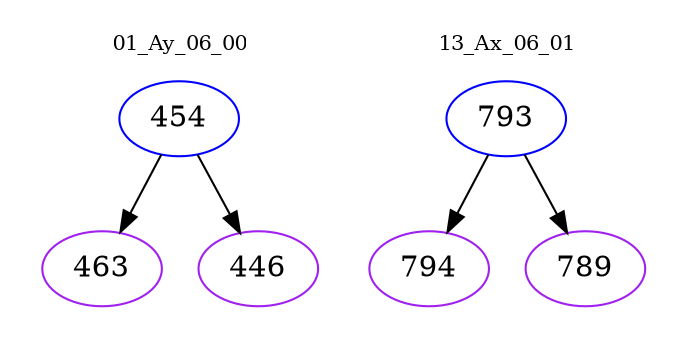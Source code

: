 digraph{
subgraph cluster_0 {
color = white
label = "01_Ay_06_00";
fontsize=10;
T0_454 [label="454", color="blue"]
T0_454 -> T0_463 [color="black"]
T0_463 [label="463", color="purple"]
T0_454 -> T0_446 [color="black"]
T0_446 [label="446", color="purple"]
}
subgraph cluster_1 {
color = white
label = "13_Ax_06_01";
fontsize=10;
T1_793 [label="793", color="blue"]
T1_793 -> T1_794 [color="black"]
T1_794 [label="794", color="purple"]
T1_793 -> T1_789 [color="black"]
T1_789 [label="789", color="purple"]
}
}
